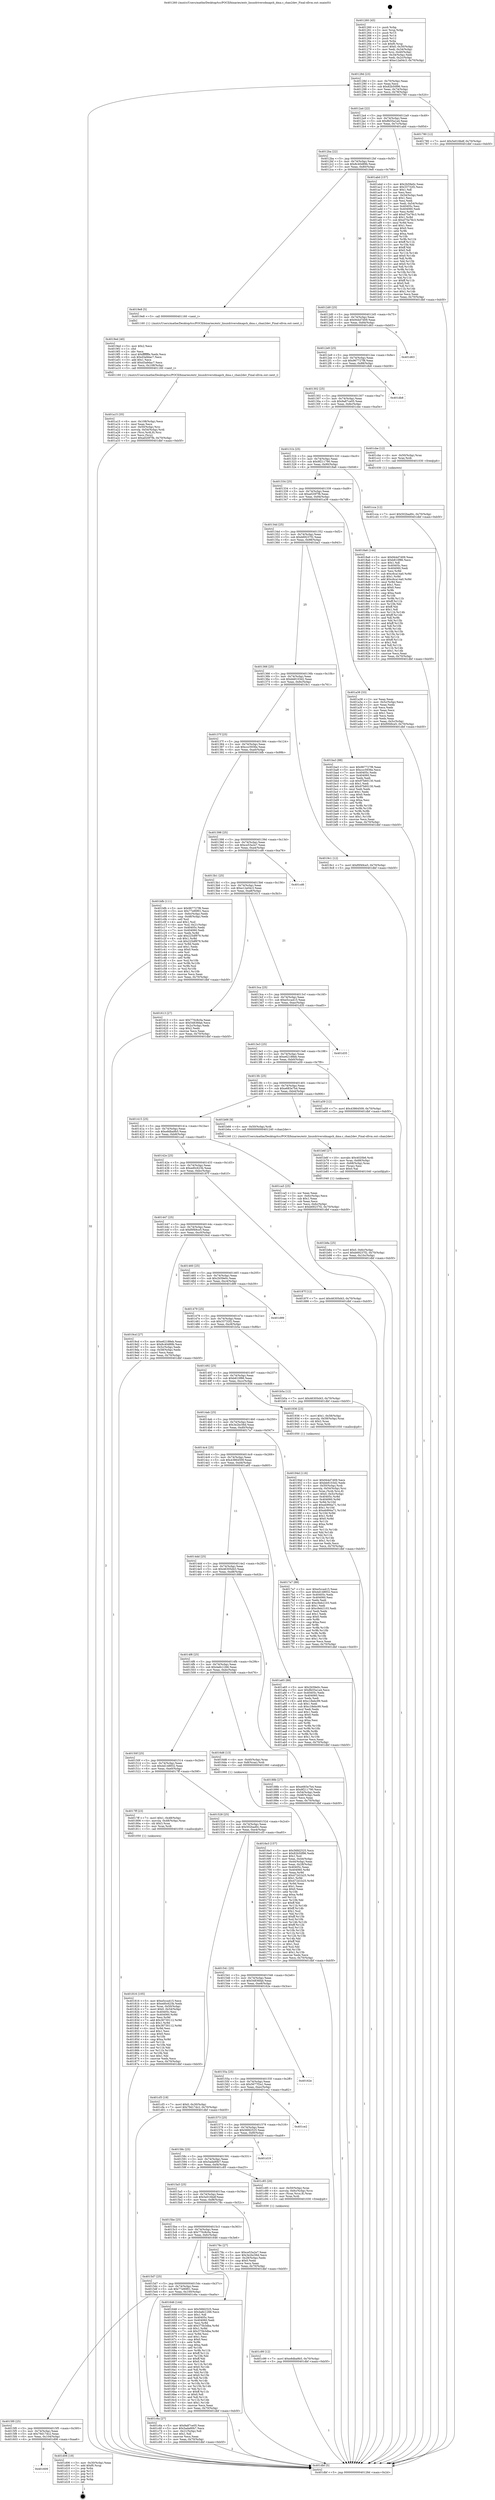 digraph "0x401260" {
  label = "0x401260 (/mnt/c/Users/mathe/Desktop/tcc/POCII/binaries/extr_linuxdriversdmapch_dma.c_chan2dev_Final-ollvm.out::main(0))"
  labelloc = "t"
  node[shape=record]

  Entry [label="",width=0.3,height=0.3,shape=circle,fillcolor=black,style=filled]
  "0x40128d" [label="{
     0x40128d [23]\l
     | [instrs]\l
     &nbsp;&nbsp;0x40128d \<+3\>: mov -0x70(%rbp),%eax\l
     &nbsp;&nbsp;0x401290 \<+2\>: mov %eax,%ecx\l
     &nbsp;&nbsp;0x401292 \<+6\>: sub $0x82b50f96,%ecx\l
     &nbsp;&nbsp;0x401298 \<+3\>: mov %eax,-0x74(%rbp)\l
     &nbsp;&nbsp;0x40129b \<+3\>: mov %ecx,-0x78(%rbp)\l
     &nbsp;&nbsp;0x40129e \<+6\>: je 0000000000401780 \<main+0x520\>\l
  }"]
  "0x401780" [label="{
     0x401780 [12]\l
     | [instrs]\l
     &nbsp;&nbsp;0x401780 \<+7\>: movl $0x5e016bdf,-0x70(%rbp)\l
     &nbsp;&nbsp;0x401787 \<+5\>: jmp 0000000000401dbf \<main+0xb5f\>\l
  }"]
  "0x4012a4" [label="{
     0x4012a4 [22]\l
     | [instrs]\l
     &nbsp;&nbsp;0x4012a4 \<+5\>: jmp 00000000004012a9 \<main+0x49\>\l
     &nbsp;&nbsp;0x4012a9 \<+3\>: mov -0x74(%rbp),%eax\l
     &nbsp;&nbsp;0x4012ac \<+5\>: sub $0x8b55a1a4,%eax\l
     &nbsp;&nbsp;0x4012b1 \<+3\>: mov %eax,-0x7c(%rbp)\l
     &nbsp;&nbsp;0x4012b4 \<+6\>: je 0000000000401abd \<main+0x85d\>\l
  }"]
  Exit [label="",width=0.3,height=0.3,shape=circle,fillcolor=black,style=filled,peripheries=2]
  "0x401abd" [label="{
     0x401abd [157]\l
     | [instrs]\l
     &nbsp;&nbsp;0x401abd \<+5\>: mov $0x2b59e0c,%eax\l
     &nbsp;&nbsp;0x401ac2 \<+5\>: mov $0x33732f2,%ecx\l
     &nbsp;&nbsp;0x401ac7 \<+2\>: mov $0x1,%dl\l
     &nbsp;&nbsp;0x401ac9 \<+2\>: xor %esi,%esi\l
     &nbsp;&nbsp;0x401acb \<+3\>: mov -0x54(%rbp),%edi\l
     &nbsp;&nbsp;0x401ace \<+3\>: sub $0x1,%esi\l
     &nbsp;&nbsp;0x401ad1 \<+2\>: sub %esi,%edi\l
     &nbsp;&nbsp;0x401ad3 \<+3\>: mov %edi,-0x54(%rbp)\l
     &nbsp;&nbsp;0x401ad6 \<+7\>: mov 0x40405c,%esi\l
     &nbsp;&nbsp;0x401add \<+7\>: mov 0x404060,%edi\l
     &nbsp;&nbsp;0x401ae4 \<+3\>: mov %esi,%r8d\l
     &nbsp;&nbsp;0x401ae7 \<+7\>: add $0xd75a78c3,%r8d\l
     &nbsp;&nbsp;0x401aee \<+4\>: sub $0x1,%r8d\l
     &nbsp;&nbsp;0x401af2 \<+7\>: sub $0xd75a78c3,%r8d\l
     &nbsp;&nbsp;0x401af9 \<+4\>: imul %r8d,%esi\l
     &nbsp;&nbsp;0x401afd \<+3\>: and $0x1,%esi\l
     &nbsp;&nbsp;0x401b00 \<+3\>: cmp $0x0,%esi\l
     &nbsp;&nbsp;0x401b03 \<+4\>: sete %r9b\l
     &nbsp;&nbsp;0x401b07 \<+3\>: cmp $0xa,%edi\l
     &nbsp;&nbsp;0x401b0a \<+4\>: setl %r10b\l
     &nbsp;&nbsp;0x401b0e \<+3\>: mov %r9b,%r11b\l
     &nbsp;&nbsp;0x401b11 \<+4\>: xor $0xff,%r11b\l
     &nbsp;&nbsp;0x401b15 \<+3\>: mov %r10b,%bl\l
     &nbsp;&nbsp;0x401b18 \<+3\>: xor $0xff,%bl\l
     &nbsp;&nbsp;0x401b1b \<+3\>: xor $0x0,%dl\l
     &nbsp;&nbsp;0x401b1e \<+3\>: mov %r11b,%r14b\l
     &nbsp;&nbsp;0x401b21 \<+4\>: and $0x0,%r14b\l
     &nbsp;&nbsp;0x401b25 \<+3\>: and %dl,%r9b\l
     &nbsp;&nbsp;0x401b28 \<+3\>: mov %bl,%r15b\l
     &nbsp;&nbsp;0x401b2b \<+4\>: and $0x0,%r15b\l
     &nbsp;&nbsp;0x401b2f \<+3\>: and %dl,%r10b\l
     &nbsp;&nbsp;0x401b32 \<+3\>: or %r9b,%r14b\l
     &nbsp;&nbsp;0x401b35 \<+3\>: or %r10b,%r15b\l
     &nbsp;&nbsp;0x401b38 \<+3\>: xor %r15b,%r14b\l
     &nbsp;&nbsp;0x401b3b \<+3\>: or %bl,%r11b\l
     &nbsp;&nbsp;0x401b3e \<+4\>: xor $0xff,%r11b\l
     &nbsp;&nbsp;0x401b42 \<+3\>: or $0x0,%dl\l
     &nbsp;&nbsp;0x401b45 \<+3\>: and %dl,%r11b\l
     &nbsp;&nbsp;0x401b48 \<+3\>: or %r11b,%r14b\l
     &nbsp;&nbsp;0x401b4b \<+4\>: test $0x1,%r14b\l
     &nbsp;&nbsp;0x401b4f \<+3\>: cmovne %ecx,%eax\l
     &nbsp;&nbsp;0x401b52 \<+3\>: mov %eax,-0x70(%rbp)\l
     &nbsp;&nbsp;0x401b55 \<+5\>: jmp 0000000000401dbf \<main+0xb5f\>\l
  }"]
  "0x4012ba" [label="{
     0x4012ba [22]\l
     | [instrs]\l
     &nbsp;&nbsp;0x4012ba \<+5\>: jmp 00000000004012bf \<main+0x5f\>\l
     &nbsp;&nbsp;0x4012bf \<+3\>: mov -0x74(%rbp),%eax\l
     &nbsp;&nbsp;0x4012c2 \<+5\>: sub $0x8c40d89b,%eax\l
     &nbsp;&nbsp;0x4012c7 \<+3\>: mov %eax,-0x80(%rbp)\l
     &nbsp;&nbsp;0x4012ca \<+6\>: je 00000000004019e8 \<main+0x788\>\l
  }"]
  "0x401609" [label="{
     0x401609\l
  }", style=dashed]
  "0x4019e8" [label="{
     0x4019e8 [5]\l
     | [instrs]\l
     &nbsp;&nbsp;0x4019e8 \<+5\>: call 0000000000401160 \<next_i\>\l
     | [calls]\l
     &nbsp;&nbsp;0x401160 \{1\} (/mnt/c/Users/mathe/Desktop/tcc/POCII/binaries/extr_linuxdriversdmapch_dma.c_chan2dev_Final-ollvm.out::next_i)\l
  }"]
  "0x4012d0" [label="{
     0x4012d0 [25]\l
     | [instrs]\l
     &nbsp;&nbsp;0x4012d0 \<+5\>: jmp 00000000004012d5 \<main+0x75\>\l
     &nbsp;&nbsp;0x4012d5 \<+3\>: mov -0x74(%rbp),%eax\l
     &nbsp;&nbsp;0x4012d8 \<+5\>: sub $0x944d7d09,%eax\l
     &nbsp;&nbsp;0x4012dd \<+6\>: mov %eax,-0x84(%rbp)\l
     &nbsp;&nbsp;0x4012e3 \<+6\>: je 0000000000401d63 \<main+0xb03\>\l
  }"]
  "0x401d06" [label="{
     0x401d06 [19]\l
     | [instrs]\l
     &nbsp;&nbsp;0x401d06 \<+3\>: mov -0x30(%rbp),%eax\l
     &nbsp;&nbsp;0x401d09 \<+7\>: add $0xf0,%rsp\l
     &nbsp;&nbsp;0x401d10 \<+1\>: pop %rbx\l
     &nbsp;&nbsp;0x401d11 \<+2\>: pop %r12\l
     &nbsp;&nbsp;0x401d13 \<+2\>: pop %r14\l
     &nbsp;&nbsp;0x401d15 \<+2\>: pop %r15\l
     &nbsp;&nbsp;0x401d17 \<+1\>: pop %rbp\l
     &nbsp;&nbsp;0x401d18 \<+1\>: ret\l
  }"]
  "0x401d63" [label="{
     0x401d63\l
  }", style=dashed]
  "0x4012e9" [label="{
     0x4012e9 [25]\l
     | [instrs]\l
     &nbsp;&nbsp;0x4012e9 \<+5\>: jmp 00000000004012ee \<main+0x8e\>\l
     &nbsp;&nbsp;0x4012ee \<+3\>: mov -0x74(%rbp),%eax\l
     &nbsp;&nbsp;0x4012f1 \<+5\>: sub $0x967727f8,%eax\l
     &nbsp;&nbsp;0x4012f6 \<+6\>: mov %eax,-0x88(%rbp)\l
     &nbsp;&nbsp;0x4012fc \<+6\>: je 0000000000401db8 \<main+0xb58\>\l
  }"]
  "0x401cca" [label="{
     0x401cca [12]\l
     | [instrs]\l
     &nbsp;&nbsp;0x401cca \<+7\>: movl $0x502bad0c,-0x70(%rbp)\l
     &nbsp;&nbsp;0x401cd1 \<+5\>: jmp 0000000000401dbf \<main+0xb5f\>\l
  }"]
  "0x401db8" [label="{
     0x401db8\l
  }", style=dashed]
  "0x401302" [label="{
     0x401302 [25]\l
     | [instrs]\l
     &nbsp;&nbsp;0x401302 \<+5\>: jmp 0000000000401307 \<main+0xa7\>\l
     &nbsp;&nbsp;0x401307 \<+3\>: mov -0x74(%rbp),%eax\l
     &nbsp;&nbsp;0x40130a \<+5\>: sub $0x9a87ce05,%eax\l
     &nbsp;&nbsp;0x40130f \<+6\>: mov %eax,-0x8c(%rbp)\l
     &nbsp;&nbsp;0x401315 \<+6\>: je 0000000000401cbe \<main+0xa5e\>\l
  }"]
  "0x401c99" [label="{
     0x401c99 [12]\l
     | [instrs]\l
     &nbsp;&nbsp;0x401c99 \<+7\>: movl $0xe8dba9b5,-0x70(%rbp)\l
     &nbsp;&nbsp;0x401ca0 \<+5\>: jmp 0000000000401dbf \<main+0xb5f\>\l
  }"]
  "0x401cbe" [label="{
     0x401cbe [12]\l
     | [instrs]\l
     &nbsp;&nbsp;0x401cbe \<+4\>: mov -0x50(%rbp),%rax\l
     &nbsp;&nbsp;0x401cc2 \<+3\>: mov %rax,%rdi\l
     &nbsp;&nbsp;0x401cc5 \<+5\>: call 0000000000401030 \<free@plt\>\l
     | [calls]\l
     &nbsp;&nbsp;0x401030 \{1\} (unknown)\l
  }"]
  "0x40131b" [label="{
     0x40131b [25]\l
     | [instrs]\l
     &nbsp;&nbsp;0x40131b \<+5\>: jmp 0000000000401320 \<main+0xc0\>\l
     &nbsp;&nbsp;0x401320 \<+3\>: mov -0x74(%rbp),%eax\l
     &nbsp;&nbsp;0x401323 \<+5\>: sub $0x9f211790,%eax\l
     &nbsp;&nbsp;0x401328 \<+6\>: mov %eax,-0x90(%rbp)\l
     &nbsp;&nbsp;0x40132e \<+6\>: je 00000000004018a6 \<main+0x646\>\l
  }"]
  "0x4015f0" [label="{
     0x4015f0 [25]\l
     | [instrs]\l
     &nbsp;&nbsp;0x4015f0 \<+5\>: jmp 00000000004015f5 \<main+0x395\>\l
     &nbsp;&nbsp;0x4015f5 \<+3\>: mov -0x74(%rbp),%eax\l
     &nbsp;&nbsp;0x4015f8 \<+5\>: sub $0x79d17dc2,%eax\l
     &nbsp;&nbsp;0x4015fd \<+6\>: mov %eax,-0x104(%rbp)\l
     &nbsp;&nbsp;0x401603 \<+6\>: je 0000000000401d06 \<main+0xaa6\>\l
  }"]
  "0x4018a6" [label="{
     0x4018a6 [144]\l
     | [instrs]\l
     &nbsp;&nbsp;0x4018a6 \<+5\>: mov $0x944d7d09,%eax\l
     &nbsp;&nbsp;0x4018ab \<+5\>: mov $0xb810f86,%ecx\l
     &nbsp;&nbsp;0x4018b0 \<+2\>: mov $0x1,%dl\l
     &nbsp;&nbsp;0x4018b2 \<+7\>: mov 0x40405c,%esi\l
     &nbsp;&nbsp;0x4018b9 \<+7\>: mov 0x404060,%edi\l
     &nbsp;&nbsp;0x4018c0 \<+3\>: mov %esi,%r8d\l
     &nbsp;&nbsp;0x4018c3 \<+7\>: sub $0xc6ca14a0,%r8d\l
     &nbsp;&nbsp;0x4018ca \<+4\>: sub $0x1,%r8d\l
     &nbsp;&nbsp;0x4018ce \<+7\>: add $0xc6ca14a0,%r8d\l
     &nbsp;&nbsp;0x4018d5 \<+4\>: imul %r8d,%esi\l
     &nbsp;&nbsp;0x4018d9 \<+3\>: and $0x1,%esi\l
     &nbsp;&nbsp;0x4018dc \<+3\>: cmp $0x0,%esi\l
     &nbsp;&nbsp;0x4018df \<+4\>: sete %r9b\l
     &nbsp;&nbsp;0x4018e3 \<+3\>: cmp $0xa,%edi\l
     &nbsp;&nbsp;0x4018e6 \<+4\>: setl %r10b\l
     &nbsp;&nbsp;0x4018ea \<+3\>: mov %r9b,%r11b\l
     &nbsp;&nbsp;0x4018ed \<+4\>: xor $0xff,%r11b\l
     &nbsp;&nbsp;0x4018f1 \<+3\>: mov %r10b,%bl\l
     &nbsp;&nbsp;0x4018f4 \<+3\>: xor $0xff,%bl\l
     &nbsp;&nbsp;0x4018f7 \<+3\>: xor $0x1,%dl\l
     &nbsp;&nbsp;0x4018fa \<+3\>: mov %r11b,%r14b\l
     &nbsp;&nbsp;0x4018fd \<+4\>: and $0xff,%r14b\l
     &nbsp;&nbsp;0x401901 \<+3\>: and %dl,%r9b\l
     &nbsp;&nbsp;0x401904 \<+3\>: mov %bl,%r15b\l
     &nbsp;&nbsp;0x401907 \<+4\>: and $0xff,%r15b\l
     &nbsp;&nbsp;0x40190b \<+3\>: and %dl,%r10b\l
     &nbsp;&nbsp;0x40190e \<+3\>: or %r9b,%r14b\l
     &nbsp;&nbsp;0x401911 \<+3\>: or %r10b,%r15b\l
     &nbsp;&nbsp;0x401914 \<+3\>: xor %r15b,%r14b\l
     &nbsp;&nbsp;0x401917 \<+3\>: or %bl,%r11b\l
     &nbsp;&nbsp;0x40191a \<+4\>: xor $0xff,%r11b\l
     &nbsp;&nbsp;0x40191e \<+3\>: or $0x1,%dl\l
     &nbsp;&nbsp;0x401921 \<+3\>: and %dl,%r11b\l
     &nbsp;&nbsp;0x401924 \<+3\>: or %r11b,%r14b\l
     &nbsp;&nbsp;0x401927 \<+4\>: test $0x1,%r14b\l
     &nbsp;&nbsp;0x40192b \<+3\>: cmovne %ecx,%eax\l
     &nbsp;&nbsp;0x40192e \<+3\>: mov %eax,-0x70(%rbp)\l
     &nbsp;&nbsp;0x401931 \<+5\>: jmp 0000000000401dbf \<main+0xb5f\>\l
  }"]
  "0x401334" [label="{
     0x401334 [25]\l
     | [instrs]\l
     &nbsp;&nbsp;0x401334 \<+5\>: jmp 0000000000401339 \<main+0xd9\>\l
     &nbsp;&nbsp;0x401339 \<+3\>: mov -0x74(%rbp),%eax\l
     &nbsp;&nbsp;0x40133c \<+5\>: sub $0xa020f7fb,%eax\l
     &nbsp;&nbsp;0x401341 \<+6\>: mov %eax,-0x94(%rbp)\l
     &nbsp;&nbsp;0x401347 \<+6\>: je 0000000000401a38 \<main+0x7d8\>\l
  }"]
  "0x401c6a" [label="{
     0x401c6a [27]\l
     | [instrs]\l
     &nbsp;&nbsp;0x401c6a \<+5\>: mov $0x9a87ce05,%eax\l
     &nbsp;&nbsp;0x401c6f \<+5\>: mov $0x5ada90b7,%ecx\l
     &nbsp;&nbsp;0x401c74 \<+3\>: mov -0x21(%rbp),%dl\l
     &nbsp;&nbsp;0x401c77 \<+3\>: test $0x1,%dl\l
     &nbsp;&nbsp;0x401c7a \<+3\>: cmovne %ecx,%eax\l
     &nbsp;&nbsp;0x401c7d \<+3\>: mov %eax,-0x70(%rbp)\l
     &nbsp;&nbsp;0x401c80 \<+5\>: jmp 0000000000401dbf \<main+0xb5f\>\l
  }"]
  "0x401a38" [label="{
     0x401a38 [33]\l
     | [instrs]\l
     &nbsp;&nbsp;0x401a38 \<+2\>: xor %eax,%eax\l
     &nbsp;&nbsp;0x401a3a \<+3\>: mov -0x5c(%rbp),%ecx\l
     &nbsp;&nbsp;0x401a3d \<+2\>: mov %eax,%edx\l
     &nbsp;&nbsp;0x401a3f \<+2\>: sub %ecx,%edx\l
     &nbsp;&nbsp;0x401a41 \<+2\>: mov %eax,%ecx\l
     &nbsp;&nbsp;0x401a43 \<+3\>: sub $0x1,%ecx\l
     &nbsp;&nbsp;0x401a46 \<+2\>: add %ecx,%edx\l
     &nbsp;&nbsp;0x401a48 \<+2\>: sub %edx,%eax\l
     &nbsp;&nbsp;0x401a4a \<+3\>: mov %eax,-0x5c(%rbp)\l
     &nbsp;&nbsp;0x401a4d \<+7\>: movl $0xf0f49ce5,-0x70(%rbp)\l
     &nbsp;&nbsp;0x401a54 \<+5\>: jmp 0000000000401dbf \<main+0xb5f\>\l
  }"]
  "0x40134d" [label="{
     0x40134d [25]\l
     | [instrs]\l
     &nbsp;&nbsp;0x40134d \<+5\>: jmp 0000000000401352 \<main+0xf2\>\l
     &nbsp;&nbsp;0x401352 \<+3\>: mov -0x74(%rbp),%eax\l
     &nbsp;&nbsp;0x401355 \<+5\>: sub $0xb69237f2,%eax\l
     &nbsp;&nbsp;0x40135a \<+6\>: mov %eax,-0x98(%rbp)\l
     &nbsp;&nbsp;0x401360 \<+6\>: je 0000000000401ba3 \<main+0x943\>\l
  }"]
  "0x401b8a" [label="{
     0x401b8a [25]\l
     | [instrs]\l
     &nbsp;&nbsp;0x401b8a \<+7\>: movl $0x0,-0x6c(%rbp)\l
     &nbsp;&nbsp;0x401b91 \<+7\>: movl $0xb69237f2,-0x70(%rbp)\l
     &nbsp;&nbsp;0x401b98 \<+6\>: mov %eax,-0x10c(%rbp)\l
     &nbsp;&nbsp;0x401b9e \<+5\>: jmp 0000000000401dbf \<main+0xb5f\>\l
  }"]
  "0x401ba3" [label="{
     0x401ba3 [88]\l
     | [instrs]\l
     &nbsp;&nbsp;0x401ba3 \<+5\>: mov $0x967727f8,%eax\l
     &nbsp;&nbsp;0x401ba8 \<+5\>: mov $0xccc5936e,%ecx\l
     &nbsp;&nbsp;0x401bad \<+7\>: mov 0x40405c,%edx\l
     &nbsp;&nbsp;0x401bb4 \<+7\>: mov 0x404060,%esi\l
     &nbsp;&nbsp;0x401bbb \<+2\>: mov %edx,%edi\l
     &nbsp;&nbsp;0x401bbd \<+6\>: sub $0x97b60130,%edi\l
     &nbsp;&nbsp;0x401bc3 \<+3\>: sub $0x1,%edi\l
     &nbsp;&nbsp;0x401bc6 \<+6\>: add $0x97b60130,%edi\l
     &nbsp;&nbsp;0x401bcc \<+3\>: imul %edi,%edx\l
     &nbsp;&nbsp;0x401bcf \<+3\>: and $0x1,%edx\l
     &nbsp;&nbsp;0x401bd2 \<+3\>: cmp $0x0,%edx\l
     &nbsp;&nbsp;0x401bd5 \<+4\>: sete %r8b\l
     &nbsp;&nbsp;0x401bd9 \<+3\>: cmp $0xa,%esi\l
     &nbsp;&nbsp;0x401bdc \<+4\>: setl %r9b\l
     &nbsp;&nbsp;0x401be0 \<+3\>: mov %r8b,%r10b\l
     &nbsp;&nbsp;0x401be3 \<+3\>: and %r9b,%r10b\l
     &nbsp;&nbsp;0x401be6 \<+3\>: xor %r9b,%r8b\l
     &nbsp;&nbsp;0x401be9 \<+3\>: or %r8b,%r10b\l
     &nbsp;&nbsp;0x401bec \<+4\>: test $0x1,%r10b\l
     &nbsp;&nbsp;0x401bf0 \<+3\>: cmovne %ecx,%eax\l
     &nbsp;&nbsp;0x401bf3 \<+3\>: mov %eax,-0x70(%rbp)\l
     &nbsp;&nbsp;0x401bf6 \<+5\>: jmp 0000000000401dbf \<main+0xb5f\>\l
  }"]
  "0x401366" [label="{
     0x401366 [25]\l
     | [instrs]\l
     &nbsp;&nbsp;0x401366 \<+5\>: jmp 000000000040136b \<main+0x10b\>\l
     &nbsp;&nbsp;0x40136b \<+3\>: mov -0x74(%rbp),%eax\l
     &nbsp;&nbsp;0x40136e \<+5\>: sub $0xbb8103d2,%eax\l
     &nbsp;&nbsp;0x401373 \<+6\>: mov %eax,-0x9c(%rbp)\l
     &nbsp;&nbsp;0x401379 \<+6\>: je 00000000004019c1 \<main+0x761\>\l
  }"]
  "0x401b6f" [label="{
     0x401b6f [27]\l
     | [instrs]\l
     &nbsp;&nbsp;0x401b6f \<+10\>: movabs $0x4020b6,%rdi\l
     &nbsp;&nbsp;0x401b79 \<+4\>: mov %rax,-0x68(%rbp)\l
     &nbsp;&nbsp;0x401b7d \<+4\>: mov -0x68(%rbp),%rax\l
     &nbsp;&nbsp;0x401b81 \<+2\>: mov (%rax),%esi\l
     &nbsp;&nbsp;0x401b83 \<+2\>: mov $0x0,%al\l
     &nbsp;&nbsp;0x401b85 \<+5\>: call 0000000000401040 \<printf@plt\>\l
     | [calls]\l
     &nbsp;&nbsp;0x401040 \{1\} (unknown)\l
  }"]
  "0x4019c1" [label="{
     0x4019c1 [12]\l
     | [instrs]\l
     &nbsp;&nbsp;0x4019c1 \<+7\>: movl $0xf0f49ce5,-0x70(%rbp)\l
     &nbsp;&nbsp;0x4019c8 \<+5\>: jmp 0000000000401dbf \<main+0xb5f\>\l
  }"]
  "0x40137f" [label="{
     0x40137f [25]\l
     | [instrs]\l
     &nbsp;&nbsp;0x40137f \<+5\>: jmp 0000000000401384 \<main+0x124\>\l
     &nbsp;&nbsp;0x401384 \<+3\>: mov -0x74(%rbp),%eax\l
     &nbsp;&nbsp;0x401387 \<+5\>: sub $0xccc5936e,%eax\l
     &nbsp;&nbsp;0x40138c \<+6\>: mov %eax,-0xa0(%rbp)\l
     &nbsp;&nbsp;0x401392 \<+6\>: je 0000000000401bfb \<main+0x99b\>\l
  }"]
  "0x401a15" [label="{
     0x401a15 [35]\l
     | [instrs]\l
     &nbsp;&nbsp;0x401a15 \<+6\>: mov -0x108(%rbp),%ecx\l
     &nbsp;&nbsp;0x401a1b \<+3\>: imul %eax,%ecx\l
     &nbsp;&nbsp;0x401a1e \<+4\>: mov -0x50(%rbp),%rsi\l
     &nbsp;&nbsp;0x401a22 \<+4\>: movslq -0x54(%rbp),%rdi\l
     &nbsp;&nbsp;0x401a26 \<+4\>: mov (%rsi,%rdi,8),%rsi\l
     &nbsp;&nbsp;0x401a2a \<+2\>: mov %ecx,(%rsi)\l
     &nbsp;&nbsp;0x401a2c \<+7\>: movl $0xa020f7fb,-0x70(%rbp)\l
     &nbsp;&nbsp;0x401a33 \<+5\>: jmp 0000000000401dbf \<main+0xb5f\>\l
  }"]
  "0x401bfb" [label="{
     0x401bfb [111]\l
     | [instrs]\l
     &nbsp;&nbsp;0x401bfb \<+5\>: mov $0x967727f8,%eax\l
     &nbsp;&nbsp;0x401c00 \<+5\>: mov $0x77e90f01,%ecx\l
     &nbsp;&nbsp;0x401c05 \<+3\>: mov -0x6c(%rbp),%edx\l
     &nbsp;&nbsp;0x401c08 \<+3\>: cmp -0x48(%rbp),%edx\l
     &nbsp;&nbsp;0x401c0b \<+4\>: setl %sil\l
     &nbsp;&nbsp;0x401c0f \<+4\>: and $0x1,%sil\l
     &nbsp;&nbsp;0x401c13 \<+4\>: mov %sil,-0x21(%rbp)\l
     &nbsp;&nbsp;0x401c17 \<+7\>: mov 0x40405c,%edx\l
     &nbsp;&nbsp;0x401c1e \<+7\>: mov 0x404060,%edi\l
     &nbsp;&nbsp;0x401c25 \<+3\>: mov %edx,%r8d\l
     &nbsp;&nbsp;0x401c28 \<+7\>: add $0x225df979,%r8d\l
     &nbsp;&nbsp;0x401c2f \<+4\>: sub $0x1,%r8d\l
     &nbsp;&nbsp;0x401c33 \<+7\>: sub $0x225df979,%r8d\l
     &nbsp;&nbsp;0x401c3a \<+4\>: imul %r8d,%edx\l
     &nbsp;&nbsp;0x401c3e \<+3\>: and $0x1,%edx\l
     &nbsp;&nbsp;0x401c41 \<+3\>: cmp $0x0,%edx\l
     &nbsp;&nbsp;0x401c44 \<+4\>: sete %sil\l
     &nbsp;&nbsp;0x401c48 \<+3\>: cmp $0xa,%edi\l
     &nbsp;&nbsp;0x401c4b \<+4\>: setl %r9b\l
     &nbsp;&nbsp;0x401c4f \<+3\>: mov %sil,%r10b\l
     &nbsp;&nbsp;0x401c52 \<+3\>: and %r9b,%r10b\l
     &nbsp;&nbsp;0x401c55 \<+3\>: xor %r9b,%sil\l
     &nbsp;&nbsp;0x401c58 \<+3\>: or %sil,%r10b\l
     &nbsp;&nbsp;0x401c5b \<+4\>: test $0x1,%r10b\l
     &nbsp;&nbsp;0x401c5f \<+3\>: cmovne %ecx,%eax\l
     &nbsp;&nbsp;0x401c62 \<+3\>: mov %eax,-0x70(%rbp)\l
     &nbsp;&nbsp;0x401c65 \<+5\>: jmp 0000000000401dbf \<main+0xb5f\>\l
  }"]
  "0x401398" [label="{
     0x401398 [25]\l
     | [instrs]\l
     &nbsp;&nbsp;0x401398 \<+5\>: jmp 000000000040139d \<main+0x13d\>\l
     &nbsp;&nbsp;0x40139d \<+3\>: mov -0x74(%rbp),%eax\l
     &nbsp;&nbsp;0x4013a0 \<+5\>: sub $0xce53a2e7,%eax\l
     &nbsp;&nbsp;0x4013a5 \<+6\>: mov %eax,-0xa4(%rbp)\l
     &nbsp;&nbsp;0x4013ab \<+6\>: je 0000000000401cd6 \<main+0xa76\>\l
  }"]
  "0x4019ed" [label="{
     0x4019ed [40]\l
     | [instrs]\l
     &nbsp;&nbsp;0x4019ed \<+5\>: mov $0x2,%ecx\l
     &nbsp;&nbsp;0x4019f2 \<+1\>: cltd\l
     &nbsp;&nbsp;0x4019f3 \<+2\>: idiv %ecx\l
     &nbsp;&nbsp;0x4019f5 \<+6\>: imul $0xfffffffe,%edx,%ecx\l
     &nbsp;&nbsp;0x4019fb \<+6\>: sub $0xd3a9dac7,%ecx\l
     &nbsp;&nbsp;0x401a01 \<+3\>: add $0x1,%ecx\l
     &nbsp;&nbsp;0x401a04 \<+6\>: add $0xd3a9dac7,%ecx\l
     &nbsp;&nbsp;0x401a0a \<+6\>: mov %ecx,-0x108(%rbp)\l
     &nbsp;&nbsp;0x401a10 \<+5\>: call 0000000000401160 \<next_i\>\l
     | [calls]\l
     &nbsp;&nbsp;0x401160 \{1\} (/mnt/c/Users/mathe/Desktop/tcc/POCII/binaries/extr_linuxdriversdmapch_dma.c_chan2dev_Final-ollvm.out::next_i)\l
  }"]
  "0x401cd6" [label="{
     0x401cd6\l
  }", style=dashed]
  "0x4013b1" [label="{
     0x4013b1 [25]\l
     | [instrs]\l
     &nbsp;&nbsp;0x4013b1 \<+5\>: jmp 00000000004013b6 \<main+0x156\>\l
     &nbsp;&nbsp;0x4013b6 \<+3\>: mov -0x74(%rbp),%eax\l
     &nbsp;&nbsp;0x4013b9 \<+5\>: sub $0xe12a04c3,%eax\l
     &nbsp;&nbsp;0x4013be \<+6\>: mov %eax,-0xa8(%rbp)\l
     &nbsp;&nbsp;0x4013c4 \<+6\>: je 0000000000401613 \<main+0x3b3\>\l
  }"]
  "0x40194d" [label="{
     0x40194d [116]\l
     | [instrs]\l
     &nbsp;&nbsp;0x40194d \<+5\>: mov $0x944d7d09,%ecx\l
     &nbsp;&nbsp;0x401952 \<+5\>: mov $0xbb8103d2,%edx\l
     &nbsp;&nbsp;0x401957 \<+4\>: mov -0x50(%rbp),%rdi\l
     &nbsp;&nbsp;0x40195b \<+4\>: movslq -0x54(%rbp),%rsi\l
     &nbsp;&nbsp;0x40195f \<+4\>: mov %rax,(%rdi,%rsi,8)\l
     &nbsp;&nbsp;0x401963 \<+7\>: movl $0x0,-0x5c(%rbp)\l
     &nbsp;&nbsp;0x40196a \<+8\>: mov 0x40405c,%r8d\l
     &nbsp;&nbsp;0x401972 \<+8\>: mov 0x404060,%r9d\l
     &nbsp;&nbsp;0x40197a \<+3\>: mov %r8d,%r10d\l
     &nbsp;&nbsp;0x40197d \<+7\>: add $0xeb994a71,%r10d\l
     &nbsp;&nbsp;0x401984 \<+4\>: sub $0x1,%r10d\l
     &nbsp;&nbsp;0x401988 \<+7\>: sub $0xeb994a71,%r10d\l
     &nbsp;&nbsp;0x40198f \<+4\>: imul %r10d,%r8d\l
     &nbsp;&nbsp;0x401993 \<+4\>: and $0x1,%r8d\l
     &nbsp;&nbsp;0x401997 \<+4\>: cmp $0x0,%r8d\l
     &nbsp;&nbsp;0x40199b \<+4\>: sete %r11b\l
     &nbsp;&nbsp;0x40199f \<+4\>: cmp $0xa,%r9d\l
     &nbsp;&nbsp;0x4019a3 \<+3\>: setl %bl\l
     &nbsp;&nbsp;0x4019a6 \<+3\>: mov %r11b,%r14b\l
     &nbsp;&nbsp;0x4019a9 \<+3\>: and %bl,%r14b\l
     &nbsp;&nbsp;0x4019ac \<+3\>: xor %bl,%r11b\l
     &nbsp;&nbsp;0x4019af \<+3\>: or %r11b,%r14b\l
     &nbsp;&nbsp;0x4019b2 \<+4\>: test $0x1,%r14b\l
     &nbsp;&nbsp;0x4019b6 \<+3\>: cmovne %edx,%ecx\l
     &nbsp;&nbsp;0x4019b9 \<+3\>: mov %ecx,-0x70(%rbp)\l
     &nbsp;&nbsp;0x4019bc \<+5\>: jmp 0000000000401dbf \<main+0xb5f\>\l
  }"]
  "0x401613" [label="{
     0x401613 [27]\l
     | [instrs]\l
     &nbsp;&nbsp;0x401613 \<+5\>: mov $0x770c8c0a,%eax\l
     &nbsp;&nbsp;0x401618 \<+5\>: mov $0x54836fab,%ecx\l
     &nbsp;&nbsp;0x40161d \<+3\>: mov -0x2c(%rbp),%edx\l
     &nbsp;&nbsp;0x401620 \<+3\>: cmp $0x2,%edx\l
     &nbsp;&nbsp;0x401623 \<+3\>: cmovne %ecx,%eax\l
     &nbsp;&nbsp;0x401626 \<+3\>: mov %eax,-0x70(%rbp)\l
     &nbsp;&nbsp;0x401629 \<+5\>: jmp 0000000000401dbf \<main+0xb5f\>\l
  }"]
  "0x4013ca" [label="{
     0x4013ca [25]\l
     | [instrs]\l
     &nbsp;&nbsp;0x4013ca \<+5\>: jmp 00000000004013cf \<main+0x16f\>\l
     &nbsp;&nbsp;0x4013cf \<+3\>: mov -0x74(%rbp),%eax\l
     &nbsp;&nbsp;0x4013d2 \<+5\>: sub $0xe5cca415,%eax\l
     &nbsp;&nbsp;0x4013d7 \<+6\>: mov %eax,-0xac(%rbp)\l
     &nbsp;&nbsp;0x4013dd \<+6\>: je 0000000000401d35 \<main+0xad5\>\l
  }"]
  "0x401dbf" [label="{
     0x401dbf [5]\l
     | [instrs]\l
     &nbsp;&nbsp;0x401dbf \<+5\>: jmp 000000000040128d \<main+0x2d\>\l
  }"]
  "0x401260" [label="{
     0x401260 [45]\l
     | [instrs]\l
     &nbsp;&nbsp;0x401260 \<+1\>: push %rbp\l
     &nbsp;&nbsp;0x401261 \<+3\>: mov %rsp,%rbp\l
     &nbsp;&nbsp;0x401264 \<+2\>: push %r15\l
     &nbsp;&nbsp;0x401266 \<+2\>: push %r14\l
     &nbsp;&nbsp;0x401268 \<+2\>: push %r12\l
     &nbsp;&nbsp;0x40126a \<+1\>: push %rbx\l
     &nbsp;&nbsp;0x40126b \<+7\>: sub $0xf0,%rsp\l
     &nbsp;&nbsp;0x401272 \<+7\>: movl $0x0,-0x30(%rbp)\l
     &nbsp;&nbsp;0x401279 \<+3\>: mov %edi,-0x34(%rbp)\l
     &nbsp;&nbsp;0x40127c \<+4\>: mov %rsi,-0x40(%rbp)\l
     &nbsp;&nbsp;0x401280 \<+3\>: mov -0x34(%rbp),%edi\l
     &nbsp;&nbsp;0x401283 \<+3\>: mov %edi,-0x2c(%rbp)\l
     &nbsp;&nbsp;0x401286 \<+7\>: movl $0xe12a04c3,-0x70(%rbp)\l
  }"]
  "0x401816" [label="{
     0x401816 [105]\l
     | [instrs]\l
     &nbsp;&nbsp;0x401816 \<+5\>: mov $0xe5cca415,%ecx\l
     &nbsp;&nbsp;0x40181b \<+5\>: mov $0xed0c623b,%edx\l
     &nbsp;&nbsp;0x401820 \<+4\>: mov %rax,-0x50(%rbp)\l
     &nbsp;&nbsp;0x401824 \<+7\>: movl $0x0,-0x54(%rbp)\l
     &nbsp;&nbsp;0x40182b \<+7\>: mov 0x40405c,%esi\l
     &nbsp;&nbsp;0x401832 \<+8\>: mov 0x404060,%r8d\l
     &nbsp;&nbsp;0x40183a \<+3\>: mov %esi,%r9d\l
     &nbsp;&nbsp;0x40183d \<+7\>: add $0x36730112,%r9d\l
     &nbsp;&nbsp;0x401844 \<+4\>: sub $0x1,%r9d\l
     &nbsp;&nbsp;0x401848 \<+7\>: sub $0x36730112,%r9d\l
     &nbsp;&nbsp;0x40184f \<+4\>: imul %r9d,%esi\l
     &nbsp;&nbsp;0x401853 \<+3\>: and $0x1,%esi\l
     &nbsp;&nbsp;0x401856 \<+3\>: cmp $0x0,%esi\l
     &nbsp;&nbsp;0x401859 \<+4\>: sete %r10b\l
     &nbsp;&nbsp;0x40185d \<+4\>: cmp $0xa,%r8d\l
     &nbsp;&nbsp;0x401861 \<+4\>: setl %r11b\l
     &nbsp;&nbsp;0x401865 \<+3\>: mov %r10b,%bl\l
     &nbsp;&nbsp;0x401868 \<+3\>: and %r11b,%bl\l
     &nbsp;&nbsp;0x40186b \<+3\>: xor %r11b,%r10b\l
     &nbsp;&nbsp;0x40186e \<+3\>: or %r10b,%bl\l
     &nbsp;&nbsp;0x401871 \<+3\>: test $0x1,%bl\l
     &nbsp;&nbsp;0x401874 \<+3\>: cmovne %edx,%ecx\l
     &nbsp;&nbsp;0x401877 \<+3\>: mov %ecx,-0x70(%rbp)\l
     &nbsp;&nbsp;0x40187a \<+5\>: jmp 0000000000401dbf \<main+0xb5f\>\l
  }"]
  "0x401d35" [label="{
     0x401d35\l
  }", style=dashed]
  "0x4013e3" [label="{
     0x4013e3 [25]\l
     | [instrs]\l
     &nbsp;&nbsp;0x4013e3 \<+5\>: jmp 00000000004013e8 \<main+0x188\>\l
     &nbsp;&nbsp;0x4013e8 \<+3\>: mov -0x74(%rbp),%eax\l
     &nbsp;&nbsp;0x4013eb \<+5\>: sub $0xe62188eb,%eax\l
     &nbsp;&nbsp;0x4013f0 \<+6\>: mov %eax,-0xb0(%rbp)\l
     &nbsp;&nbsp;0x4013f6 \<+6\>: je 0000000000401a59 \<main+0x7f9\>\l
  }"]
  "0x4016e3" [label="{
     0x4016e3 [157]\l
     | [instrs]\l
     &nbsp;&nbsp;0x4016e3 \<+5\>: mov $0x56fd2525,%ecx\l
     &nbsp;&nbsp;0x4016e8 \<+5\>: mov $0x82b50f96,%edx\l
     &nbsp;&nbsp;0x4016ed \<+3\>: mov $0x1,%sil\l
     &nbsp;&nbsp;0x4016f0 \<+3\>: mov %eax,-0x44(%rbp)\l
     &nbsp;&nbsp;0x4016f3 \<+3\>: mov -0x44(%rbp),%eax\l
     &nbsp;&nbsp;0x4016f6 \<+3\>: mov %eax,-0x28(%rbp)\l
     &nbsp;&nbsp;0x4016f9 \<+7\>: mov 0x40405c,%eax\l
     &nbsp;&nbsp;0x401700 \<+8\>: mov 0x404060,%r8d\l
     &nbsp;&nbsp;0x401708 \<+3\>: mov %eax,%r9d\l
     &nbsp;&nbsp;0x40170b \<+7\>: add $0x472d1b25,%r9d\l
     &nbsp;&nbsp;0x401712 \<+4\>: sub $0x1,%r9d\l
     &nbsp;&nbsp;0x401716 \<+7\>: sub $0x472d1b25,%r9d\l
     &nbsp;&nbsp;0x40171d \<+4\>: imul %r9d,%eax\l
     &nbsp;&nbsp;0x401721 \<+3\>: and $0x1,%eax\l
     &nbsp;&nbsp;0x401724 \<+3\>: cmp $0x0,%eax\l
     &nbsp;&nbsp;0x401727 \<+4\>: sete %r10b\l
     &nbsp;&nbsp;0x40172b \<+4\>: cmp $0xa,%r8d\l
     &nbsp;&nbsp;0x40172f \<+4\>: setl %r11b\l
     &nbsp;&nbsp;0x401733 \<+3\>: mov %r10b,%bl\l
     &nbsp;&nbsp;0x401736 \<+3\>: xor $0xff,%bl\l
     &nbsp;&nbsp;0x401739 \<+3\>: mov %r11b,%r14b\l
     &nbsp;&nbsp;0x40173c \<+4\>: xor $0xff,%r14b\l
     &nbsp;&nbsp;0x401740 \<+4\>: xor $0x1,%sil\l
     &nbsp;&nbsp;0x401744 \<+3\>: mov %bl,%r15b\l
     &nbsp;&nbsp;0x401747 \<+4\>: and $0xff,%r15b\l
     &nbsp;&nbsp;0x40174b \<+3\>: and %sil,%r10b\l
     &nbsp;&nbsp;0x40174e \<+3\>: mov %r14b,%r12b\l
     &nbsp;&nbsp;0x401751 \<+4\>: and $0xff,%r12b\l
     &nbsp;&nbsp;0x401755 \<+3\>: and %sil,%r11b\l
     &nbsp;&nbsp;0x401758 \<+3\>: or %r10b,%r15b\l
     &nbsp;&nbsp;0x40175b \<+3\>: or %r11b,%r12b\l
     &nbsp;&nbsp;0x40175e \<+3\>: xor %r12b,%r15b\l
     &nbsp;&nbsp;0x401761 \<+3\>: or %r14b,%bl\l
     &nbsp;&nbsp;0x401764 \<+3\>: xor $0xff,%bl\l
     &nbsp;&nbsp;0x401767 \<+4\>: or $0x1,%sil\l
     &nbsp;&nbsp;0x40176b \<+3\>: and %sil,%bl\l
     &nbsp;&nbsp;0x40176e \<+3\>: or %bl,%r15b\l
     &nbsp;&nbsp;0x401771 \<+4\>: test $0x1,%r15b\l
     &nbsp;&nbsp;0x401775 \<+3\>: cmovne %edx,%ecx\l
     &nbsp;&nbsp;0x401778 \<+3\>: mov %ecx,-0x70(%rbp)\l
     &nbsp;&nbsp;0x40177b \<+5\>: jmp 0000000000401dbf \<main+0xb5f\>\l
  }"]
  "0x401a59" [label="{
     0x401a59 [12]\l
     | [instrs]\l
     &nbsp;&nbsp;0x401a59 \<+7\>: movl $0x43864509,-0x70(%rbp)\l
     &nbsp;&nbsp;0x401a60 \<+5\>: jmp 0000000000401dbf \<main+0xb5f\>\l
  }"]
  "0x4013fc" [label="{
     0x4013fc [25]\l
     | [instrs]\l
     &nbsp;&nbsp;0x4013fc \<+5\>: jmp 0000000000401401 \<main+0x1a1\>\l
     &nbsp;&nbsp;0x401401 \<+3\>: mov -0x74(%rbp),%eax\l
     &nbsp;&nbsp;0x401404 \<+5\>: sub $0xe683e7b4,%eax\l
     &nbsp;&nbsp;0x401409 \<+6\>: mov %eax,-0xb4(%rbp)\l
     &nbsp;&nbsp;0x40140f \<+6\>: je 0000000000401b66 \<main+0x906\>\l
  }"]
  "0x4015d7" [label="{
     0x4015d7 [25]\l
     | [instrs]\l
     &nbsp;&nbsp;0x4015d7 \<+5\>: jmp 00000000004015dc \<main+0x37c\>\l
     &nbsp;&nbsp;0x4015dc \<+3\>: mov -0x74(%rbp),%eax\l
     &nbsp;&nbsp;0x4015df \<+5\>: sub $0x77e90f01,%eax\l
     &nbsp;&nbsp;0x4015e4 \<+6\>: mov %eax,-0x100(%rbp)\l
     &nbsp;&nbsp;0x4015ea \<+6\>: je 0000000000401c6a \<main+0xa0a\>\l
  }"]
  "0x401b66" [label="{
     0x401b66 [9]\l
     | [instrs]\l
     &nbsp;&nbsp;0x401b66 \<+4\>: mov -0x50(%rbp),%rdi\l
     &nbsp;&nbsp;0x401b6a \<+5\>: call 0000000000401240 \<chan2dev\>\l
     | [calls]\l
     &nbsp;&nbsp;0x401240 \{1\} (/mnt/c/Users/mathe/Desktop/tcc/POCII/binaries/extr_linuxdriversdmapch_dma.c_chan2dev_Final-ollvm.out::chan2dev)\l
  }"]
  "0x401415" [label="{
     0x401415 [25]\l
     | [instrs]\l
     &nbsp;&nbsp;0x401415 \<+5\>: jmp 000000000040141a \<main+0x1ba\>\l
     &nbsp;&nbsp;0x40141a \<+3\>: mov -0x74(%rbp),%eax\l
     &nbsp;&nbsp;0x40141d \<+5\>: sub $0xe8dba9b5,%eax\l
     &nbsp;&nbsp;0x401422 \<+6\>: mov %eax,-0xb8(%rbp)\l
     &nbsp;&nbsp;0x401428 \<+6\>: je 0000000000401ca5 \<main+0xa45\>\l
  }"]
  "0x401646" [label="{
     0x401646 [144]\l
     | [instrs]\l
     &nbsp;&nbsp;0x401646 \<+5\>: mov $0x56fd2525,%eax\l
     &nbsp;&nbsp;0x40164b \<+5\>: mov $0x4a6c1266,%ecx\l
     &nbsp;&nbsp;0x401650 \<+2\>: mov $0x1,%dl\l
     &nbsp;&nbsp;0x401652 \<+7\>: mov 0x40405c,%esi\l
     &nbsp;&nbsp;0x401659 \<+7\>: mov 0x404060,%edi\l
     &nbsp;&nbsp;0x401660 \<+3\>: mov %esi,%r8d\l
     &nbsp;&nbsp;0x401663 \<+7\>: add $0x375b3dba,%r8d\l
     &nbsp;&nbsp;0x40166a \<+4\>: sub $0x1,%r8d\l
     &nbsp;&nbsp;0x40166e \<+7\>: sub $0x375b3dba,%r8d\l
     &nbsp;&nbsp;0x401675 \<+4\>: imul %r8d,%esi\l
     &nbsp;&nbsp;0x401679 \<+3\>: and $0x1,%esi\l
     &nbsp;&nbsp;0x40167c \<+3\>: cmp $0x0,%esi\l
     &nbsp;&nbsp;0x40167f \<+4\>: sete %r9b\l
     &nbsp;&nbsp;0x401683 \<+3\>: cmp $0xa,%edi\l
     &nbsp;&nbsp;0x401686 \<+4\>: setl %r10b\l
     &nbsp;&nbsp;0x40168a \<+3\>: mov %r9b,%r11b\l
     &nbsp;&nbsp;0x40168d \<+4\>: xor $0xff,%r11b\l
     &nbsp;&nbsp;0x401691 \<+3\>: mov %r10b,%bl\l
     &nbsp;&nbsp;0x401694 \<+3\>: xor $0xff,%bl\l
     &nbsp;&nbsp;0x401697 \<+3\>: xor $0x0,%dl\l
     &nbsp;&nbsp;0x40169a \<+3\>: mov %r11b,%r14b\l
     &nbsp;&nbsp;0x40169d \<+4\>: and $0x0,%r14b\l
     &nbsp;&nbsp;0x4016a1 \<+3\>: and %dl,%r9b\l
     &nbsp;&nbsp;0x4016a4 \<+3\>: mov %bl,%r15b\l
     &nbsp;&nbsp;0x4016a7 \<+4\>: and $0x0,%r15b\l
     &nbsp;&nbsp;0x4016ab \<+3\>: and %dl,%r10b\l
     &nbsp;&nbsp;0x4016ae \<+3\>: or %r9b,%r14b\l
     &nbsp;&nbsp;0x4016b1 \<+3\>: or %r10b,%r15b\l
     &nbsp;&nbsp;0x4016b4 \<+3\>: xor %r15b,%r14b\l
     &nbsp;&nbsp;0x4016b7 \<+3\>: or %bl,%r11b\l
     &nbsp;&nbsp;0x4016ba \<+4\>: xor $0xff,%r11b\l
     &nbsp;&nbsp;0x4016be \<+3\>: or $0x0,%dl\l
     &nbsp;&nbsp;0x4016c1 \<+3\>: and %dl,%r11b\l
     &nbsp;&nbsp;0x4016c4 \<+3\>: or %r11b,%r14b\l
     &nbsp;&nbsp;0x4016c7 \<+4\>: test $0x1,%r14b\l
     &nbsp;&nbsp;0x4016cb \<+3\>: cmovne %ecx,%eax\l
     &nbsp;&nbsp;0x4016ce \<+3\>: mov %eax,-0x70(%rbp)\l
     &nbsp;&nbsp;0x4016d1 \<+5\>: jmp 0000000000401dbf \<main+0xb5f\>\l
  }"]
  "0x401ca5" [label="{
     0x401ca5 [25]\l
     | [instrs]\l
     &nbsp;&nbsp;0x401ca5 \<+2\>: xor %eax,%eax\l
     &nbsp;&nbsp;0x401ca7 \<+3\>: mov -0x6c(%rbp),%ecx\l
     &nbsp;&nbsp;0x401caa \<+3\>: sub $0x1,%eax\l
     &nbsp;&nbsp;0x401cad \<+2\>: sub %eax,%ecx\l
     &nbsp;&nbsp;0x401caf \<+3\>: mov %ecx,-0x6c(%rbp)\l
     &nbsp;&nbsp;0x401cb2 \<+7\>: movl $0xb69237f2,-0x70(%rbp)\l
     &nbsp;&nbsp;0x401cb9 \<+5\>: jmp 0000000000401dbf \<main+0xb5f\>\l
  }"]
  "0x40142e" [label="{
     0x40142e [25]\l
     | [instrs]\l
     &nbsp;&nbsp;0x40142e \<+5\>: jmp 0000000000401433 \<main+0x1d3\>\l
     &nbsp;&nbsp;0x401433 \<+3\>: mov -0x74(%rbp),%eax\l
     &nbsp;&nbsp;0x401436 \<+5\>: sub $0xed0c623b,%eax\l
     &nbsp;&nbsp;0x40143b \<+6\>: mov %eax,-0xbc(%rbp)\l
     &nbsp;&nbsp;0x401441 \<+6\>: je 000000000040187f \<main+0x61f\>\l
  }"]
  "0x4015be" [label="{
     0x4015be [25]\l
     | [instrs]\l
     &nbsp;&nbsp;0x4015be \<+5\>: jmp 00000000004015c3 \<main+0x363\>\l
     &nbsp;&nbsp;0x4015c3 \<+3\>: mov -0x74(%rbp),%eax\l
     &nbsp;&nbsp;0x4015c6 \<+5\>: sub $0x770c8c0a,%eax\l
     &nbsp;&nbsp;0x4015cb \<+6\>: mov %eax,-0xfc(%rbp)\l
     &nbsp;&nbsp;0x4015d1 \<+6\>: je 0000000000401646 \<main+0x3e6\>\l
  }"]
  "0x40187f" [label="{
     0x40187f [12]\l
     | [instrs]\l
     &nbsp;&nbsp;0x40187f \<+7\>: movl $0x46305d43,-0x70(%rbp)\l
     &nbsp;&nbsp;0x401886 \<+5\>: jmp 0000000000401dbf \<main+0xb5f\>\l
  }"]
  "0x401447" [label="{
     0x401447 [25]\l
     | [instrs]\l
     &nbsp;&nbsp;0x401447 \<+5\>: jmp 000000000040144c \<main+0x1ec\>\l
     &nbsp;&nbsp;0x40144c \<+3\>: mov -0x74(%rbp),%eax\l
     &nbsp;&nbsp;0x40144f \<+5\>: sub $0xf0f49ce5,%eax\l
     &nbsp;&nbsp;0x401454 \<+6\>: mov %eax,-0xc0(%rbp)\l
     &nbsp;&nbsp;0x40145a \<+6\>: je 00000000004019cd \<main+0x76d\>\l
  }"]
  "0x40178c" [label="{
     0x40178c [27]\l
     | [instrs]\l
     &nbsp;&nbsp;0x40178c \<+5\>: mov $0xce53a2e7,%eax\l
     &nbsp;&nbsp;0x401791 \<+5\>: mov $0x3e2bc56d,%ecx\l
     &nbsp;&nbsp;0x401796 \<+3\>: mov -0x28(%rbp),%edx\l
     &nbsp;&nbsp;0x401799 \<+3\>: cmp $0x0,%edx\l
     &nbsp;&nbsp;0x40179c \<+3\>: cmove %ecx,%eax\l
     &nbsp;&nbsp;0x40179f \<+3\>: mov %eax,-0x70(%rbp)\l
     &nbsp;&nbsp;0x4017a2 \<+5\>: jmp 0000000000401dbf \<main+0xb5f\>\l
  }"]
  "0x4019cd" [label="{
     0x4019cd [27]\l
     | [instrs]\l
     &nbsp;&nbsp;0x4019cd \<+5\>: mov $0xe62188eb,%eax\l
     &nbsp;&nbsp;0x4019d2 \<+5\>: mov $0x8c40d89b,%ecx\l
     &nbsp;&nbsp;0x4019d7 \<+3\>: mov -0x5c(%rbp),%edx\l
     &nbsp;&nbsp;0x4019da \<+3\>: cmp -0x58(%rbp),%edx\l
     &nbsp;&nbsp;0x4019dd \<+3\>: cmovl %ecx,%eax\l
     &nbsp;&nbsp;0x4019e0 \<+3\>: mov %eax,-0x70(%rbp)\l
     &nbsp;&nbsp;0x4019e3 \<+5\>: jmp 0000000000401dbf \<main+0xb5f\>\l
  }"]
  "0x401460" [label="{
     0x401460 [25]\l
     | [instrs]\l
     &nbsp;&nbsp;0x401460 \<+5\>: jmp 0000000000401465 \<main+0x205\>\l
     &nbsp;&nbsp;0x401465 \<+3\>: mov -0x74(%rbp),%eax\l
     &nbsp;&nbsp;0x401468 \<+5\>: sub $0x2b59e0c,%eax\l
     &nbsp;&nbsp;0x40146d \<+6\>: mov %eax,-0xc4(%rbp)\l
     &nbsp;&nbsp;0x401473 \<+6\>: je 0000000000401d99 \<main+0xb39\>\l
  }"]
  "0x4015a5" [label="{
     0x4015a5 [25]\l
     | [instrs]\l
     &nbsp;&nbsp;0x4015a5 \<+5\>: jmp 00000000004015aa \<main+0x34a\>\l
     &nbsp;&nbsp;0x4015aa \<+3\>: mov -0x74(%rbp),%eax\l
     &nbsp;&nbsp;0x4015ad \<+5\>: sub $0x5e016bdf,%eax\l
     &nbsp;&nbsp;0x4015b2 \<+6\>: mov %eax,-0xf8(%rbp)\l
     &nbsp;&nbsp;0x4015b8 \<+6\>: je 000000000040178c \<main+0x52c\>\l
  }"]
  "0x401d99" [label="{
     0x401d99\l
  }", style=dashed]
  "0x401479" [label="{
     0x401479 [25]\l
     | [instrs]\l
     &nbsp;&nbsp;0x401479 \<+5\>: jmp 000000000040147e \<main+0x21e\>\l
     &nbsp;&nbsp;0x40147e \<+3\>: mov -0x74(%rbp),%eax\l
     &nbsp;&nbsp;0x401481 \<+5\>: sub $0x33732f2,%eax\l
     &nbsp;&nbsp;0x401486 \<+6\>: mov %eax,-0xc8(%rbp)\l
     &nbsp;&nbsp;0x40148c \<+6\>: je 0000000000401b5a \<main+0x8fa\>\l
  }"]
  "0x401c85" [label="{
     0x401c85 [20]\l
     | [instrs]\l
     &nbsp;&nbsp;0x401c85 \<+4\>: mov -0x50(%rbp),%rax\l
     &nbsp;&nbsp;0x401c89 \<+4\>: movslq -0x6c(%rbp),%rcx\l
     &nbsp;&nbsp;0x401c8d \<+4\>: mov (%rax,%rcx,8),%rax\l
     &nbsp;&nbsp;0x401c91 \<+3\>: mov %rax,%rdi\l
     &nbsp;&nbsp;0x401c94 \<+5\>: call 0000000000401030 \<free@plt\>\l
     | [calls]\l
     &nbsp;&nbsp;0x401030 \{1\} (unknown)\l
  }"]
  "0x401b5a" [label="{
     0x401b5a [12]\l
     | [instrs]\l
     &nbsp;&nbsp;0x401b5a \<+7\>: movl $0x46305d43,-0x70(%rbp)\l
     &nbsp;&nbsp;0x401b61 \<+5\>: jmp 0000000000401dbf \<main+0xb5f\>\l
  }"]
  "0x401492" [label="{
     0x401492 [25]\l
     | [instrs]\l
     &nbsp;&nbsp;0x401492 \<+5\>: jmp 0000000000401497 \<main+0x237\>\l
     &nbsp;&nbsp;0x401497 \<+3\>: mov -0x74(%rbp),%eax\l
     &nbsp;&nbsp;0x40149a \<+5\>: sub $0xb810f86,%eax\l
     &nbsp;&nbsp;0x40149f \<+6\>: mov %eax,-0xcc(%rbp)\l
     &nbsp;&nbsp;0x4014a5 \<+6\>: je 0000000000401936 \<main+0x6d6\>\l
  }"]
  "0x40158c" [label="{
     0x40158c [25]\l
     | [instrs]\l
     &nbsp;&nbsp;0x40158c \<+5\>: jmp 0000000000401591 \<main+0x331\>\l
     &nbsp;&nbsp;0x401591 \<+3\>: mov -0x74(%rbp),%eax\l
     &nbsp;&nbsp;0x401594 \<+5\>: sub $0x5ada90b7,%eax\l
     &nbsp;&nbsp;0x401599 \<+6\>: mov %eax,-0xf4(%rbp)\l
     &nbsp;&nbsp;0x40159f \<+6\>: je 0000000000401c85 \<main+0xa25\>\l
  }"]
  "0x401936" [label="{
     0x401936 [23]\l
     | [instrs]\l
     &nbsp;&nbsp;0x401936 \<+7\>: movl $0x1,-0x58(%rbp)\l
     &nbsp;&nbsp;0x40193d \<+4\>: movslq -0x58(%rbp),%rax\l
     &nbsp;&nbsp;0x401941 \<+4\>: shl $0x2,%rax\l
     &nbsp;&nbsp;0x401945 \<+3\>: mov %rax,%rdi\l
     &nbsp;&nbsp;0x401948 \<+5\>: call 0000000000401050 \<malloc@plt\>\l
     | [calls]\l
     &nbsp;&nbsp;0x401050 \{1\} (unknown)\l
  }"]
  "0x4014ab" [label="{
     0x4014ab [25]\l
     | [instrs]\l
     &nbsp;&nbsp;0x4014ab \<+5\>: jmp 00000000004014b0 \<main+0x250\>\l
     &nbsp;&nbsp;0x4014b0 \<+3\>: mov -0x74(%rbp),%eax\l
     &nbsp;&nbsp;0x4014b3 \<+5\>: sub $0x3e2bc56d,%eax\l
     &nbsp;&nbsp;0x4014b8 \<+6\>: mov %eax,-0xd0(%rbp)\l
     &nbsp;&nbsp;0x4014be \<+6\>: je 00000000004017a7 \<main+0x547\>\l
  }"]
  "0x401d19" [label="{
     0x401d19\l
  }", style=dashed]
  "0x4017a7" [label="{
     0x4017a7 [88]\l
     | [instrs]\l
     &nbsp;&nbsp;0x4017a7 \<+5\>: mov $0xe5cca415,%eax\l
     &nbsp;&nbsp;0x4017ac \<+5\>: mov $0x4d148932,%ecx\l
     &nbsp;&nbsp;0x4017b1 \<+7\>: mov 0x40405c,%edx\l
     &nbsp;&nbsp;0x4017b8 \<+7\>: mov 0x404060,%esi\l
     &nbsp;&nbsp;0x4017bf \<+2\>: mov %edx,%edi\l
     &nbsp;&nbsp;0x4017c1 \<+6\>: add $0xc9eb2103,%edi\l
     &nbsp;&nbsp;0x4017c7 \<+3\>: sub $0x1,%edi\l
     &nbsp;&nbsp;0x4017ca \<+6\>: sub $0xc9eb2103,%edi\l
     &nbsp;&nbsp;0x4017d0 \<+3\>: imul %edi,%edx\l
     &nbsp;&nbsp;0x4017d3 \<+3\>: and $0x1,%edx\l
     &nbsp;&nbsp;0x4017d6 \<+3\>: cmp $0x0,%edx\l
     &nbsp;&nbsp;0x4017d9 \<+4\>: sete %r8b\l
     &nbsp;&nbsp;0x4017dd \<+3\>: cmp $0xa,%esi\l
     &nbsp;&nbsp;0x4017e0 \<+4\>: setl %r9b\l
     &nbsp;&nbsp;0x4017e4 \<+3\>: mov %r8b,%r10b\l
     &nbsp;&nbsp;0x4017e7 \<+3\>: and %r9b,%r10b\l
     &nbsp;&nbsp;0x4017ea \<+3\>: xor %r9b,%r8b\l
     &nbsp;&nbsp;0x4017ed \<+3\>: or %r8b,%r10b\l
     &nbsp;&nbsp;0x4017f0 \<+4\>: test $0x1,%r10b\l
     &nbsp;&nbsp;0x4017f4 \<+3\>: cmovne %ecx,%eax\l
     &nbsp;&nbsp;0x4017f7 \<+3\>: mov %eax,-0x70(%rbp)\l
     &nbsp;&nbsp;0x4017fa \<+5\>: jmp 0000000000401dbf \<main+0xb5f\>\l
  }"]
  "0x4014c4" [label="{
     0x4014c4 [25]\l
     | [instrs]\l
     &nbsp;&nbsp;0x4014c4 \<+5\>: jmp 00000000004014c9 \<main+0x269\>\l
     &nbsp;&nbsp;0x4014c9 \<+3\>: mov -0x74(%rbp),%eax\l
     &nbsp;&nbsp;0x4014cc \<+5\>: sub $0x43864509,%eax\l
     &nbsp;&nbsp;0x4014d1 \<+6\>: mov %eax,-0xd4(%rbp)\l
     &nbsp;&nbsp;0x4014d7 \<+6\>: je 0000000000401a65 \<main+0x805\>\l
  }"]
  "0x401573" [label="{
     0x401573 [25]\l
     | [instrs]\l
     &nbsp;&nbsp;0x401573 \<+5\>: jmp 0000000000401578 \<main+0x318\>\l
     &nbsp;&nbsp;0x401578 \<+3\>: mov -0x74(%rbp),%eax\l
     &nbsp;&nbsp;0x40157b \<+5\>: sub $0x56fd2525,%eax\l
     &nbsp;&nbsp;0x401580 \<+6\>: mov %eax,-0xf0(%rbp)\l
     &nbsp;&nbsp;0x401586 \<+6\>: je 0000000000401d19 \<main+0xab9\>\l
  }"]
  "0x401a65" [label="{
     0x401a65 [88]\l
     | [instrs]\l
     &nbsp;&nbsp;0x401a65 \<+5\>: mov $0x2b59e0c,%eax\l
     &nbsp;&nbsp;0x401a6a \<+5\>: mov $0x8b55a1a4,%ecx\l
     &nbsp;&nbsp;0x401a6f \<+7\>: mov 0x40405c,%edx\l
     &nbsp;&nbsp;0x401a76 \<+7\>: mov 0x404060,%esi\l
     &nbsp;&nbsp;0x401a7d \<+2\>: mov %edx,%edi\l
     &nbsp;&nbsp;0x401a7f \<+6\>: add $0xc18ebc99,%edi\l
     &nbsp;&nbsp;0x401a85 \<+3\>: sub $0x1,%edi\l
     &nbsp;&nbsp;0x401a88 \<+6\>: sub $0xc18ebc99,%edi\l
     &nbsp;&nbsp;0x401a8e \<+3\>: imul %edi,%edx\l
     &nbsp;&nbsp;0x401a91 \<+3\>: and $0x1,%edx\l
     &nbsp;&nbsp;0x401a94 \<+3\>: cmp $0x0,%edx\l
     &nbsp;&nbsp;0x401a97 \<+4\>: sete %r8b\l
     &nbsp;&nbsp;0x401a9b \<+3\>: cmp $0xa,%esi\l
     &nbsp;&nbsp;0x401a9e \<+4\>: setl %r9b\l
     &nbsp;&nbsp;0x401aa2 \<+3\>: mov %r8b,%r10b\l
     &nbsp;&nbsp;0x401aa5 \<+3\>: and %r9b,%r10b\l
     &nbsp;&nbsp;0x401aa8 \<+3\>: xor %r9b,%r8b\l
     &nbsp;&nbsp;0x401aab \<+3\>: or %r8b,%r10b\l
     &nbsp;&nbsp;0x401aae \<+4\>: test $0x1,%r10b\l
     &nbsp;&nbsp;0x401ab2 \<+3\>: cmovne %ecx,%eax\l
     &nbsp;&nbsp;0x401ab5 \<+3\>: mov %eax,-0x70(%rbp)\l
     &nbsp;&nbsp;0x401ab8 \<+5\>: jmp 0000000000401dbf \<main+0xb5f\>\l
  }"]
  "0x4014dd" [label="{
     0x4014dd [25]\l
     | [instrs]\l
     &nbsp;&nbsp;0x4014dd \<+5\>: jmp 00000000004014e2 \<main+0x282\>\l
     &nbsp;&nbsp;0x4014e2 \<+3\>: mov -0x74(%rbp),%eax\l
     &nbsp;&nbsp;0x4014e5 \<+5\>: sub $0x46305d43,%eax\l
     &nbsp;&nbsp;0x4014ea \<+6\>: mov %eax,-0xd8(%rbp)\l
     &nbsp;&nbsp;0x4014f0 \<+6\>: je 000000000040188b \<main+0x62b\>\l
  }"]
  "0x401ce2" [label="{
     0x401ce2\l
  }", style=dashed]
  "0x40188b" [label="{
     0x40188b [27]\l
     | [instrs]\l
     &nbsp;&nbsp;0x40188b \<+5\>: mov $0xe683e7b4,%eax\l
     &nbsp;&nbsp;0x401890 \<+5\>: mov $0x9f211790,%ecx\l
     &nbsp;&nbsp;0x401895 \<+3\>: mov -0x54(%rbp),%edx\l
     &nbsp;&nbsp;0x401898 \<+3\>: cmp -0x48(%rbp),%edx\l
     &nbsp;&nbsp;0x40189b \<+3\>: cmovl %ecx,%eax\l
     &nbsp;&nbsp;0x40189e \<+3\>: mov %eax,-0x70(%rbp)\l
     &nbsp;&nbsp;0x4018a1 \<+5\>: jmp 0000000000401dbf \<main+0xb5f\>\l
  }"]
  "0x4014f6" [label="{
     0x4014f6 [25]\l
     | [instrs]\l
     &nbsp;&nbsp;0x4014f6 \<+5\>: jmp 00000000004014fb \<main+0x29b\>\l
     &nbsp;&nbsp;0x4014fb \<+3\>: mov -0x74(%rbp),%eax\l
     &nbsp;&nbsp;0x4014fe \<+5\>: sub $0x4a6c1266,%eax\l
     &nbsp;&nbsp;0x401503 \<+6\>: mov %eax,-0xdc(%rbp)\l
     &nbsp;&nbsp;0x401509 \<+6\>: je 00000000004016d6 \<main+0x476\>\l
  }"]
  "0x40155a" [label="{
     0x40155a [25]\l
     | [instrs]\l
     &nbsp;&nbsp;0x40155a \<+5\>: jmp 000000000040155f \<main+0x2ff\>\l
     &nbsp;&nbsp;0x40155f \<+3\>: mov -0x74(%rbp),%eax\l
     &nbsp;&nbsp;0x401562 \<+5\>: sub $0x5677f2a1,%eax\l
     &nbsp;&nbsp;0x401567 \<+6\>: mov %eax,-0xec(%rbp)\l
     &nbsp;&nbsp;0x40156d \<+6\>: je 0000000000401ce2 \<main+0xa82\>\l
  }"]
  "0x4016d6" [label="{
     0x4016d6 [13]\l
     | [instrs]\l
     &nbsp;&nbsp;0x4016d6 \<+4\>: mov -0x40(%rbp),%rax\l
     &nbsp;&nbsp;0x4016da \<+4\>: mov 0x8(%rax),%rdi\l
     &nbsp;&nbsp;0x4016de \<+5\>: call 0000000000401060 \<atoi@plt\>\l
     | [calls]\l
     &nbsp;&nbsp;0x401060 \{1\} (unknown)\l
  }"]
  "0x40150f" [label="{
     0x40150f [25]\l
     | [instrs]\l
     &nbsp;&nbsp;0x40150f \<+5\>: jmp 0000000000401514 \<main+0x2b4\>\l
     &nbsp;&nbsp;0x401514 \<+3\>: mov -0x74(%rbp),%eax\l
     &nbsp;&nbsp;0x401517 \<+5\>: sub $0x4d148932,%eax\l
     &nbsp;&nbsp;0x40151c \<+6\>: mov %eax,-0xe0(%rbp)\l
     &nbsp;&nbsp;0x401522 \<+6\>: je 00000000004017ff \<main+0x59f\>\l
  }"]
  "0x40162e" [label="{
     0x40162e\l
  }", style=dashed]
  "0x4017ff" [label="{
     0x4017ff [23]\l
     | [instrs]\l
     &nbsp;&nbsp;0x4017ff \<+7\>: movl $0x1,-0x48(%rbp)\l
     &nbsp;&nbsp;0x401806 \<+4\>: movslq -0x48(%rbp),%rax\l
     &nbsp;&nbsp;0x40180a \<+4\>: shl $0x3,%rax\l
     &nbsp;&nbsp;0x40180e \<+3\>: mov %rax,%rdi\l
     &nbsp;&nbsp;0x401811 \<+5\>: call 0000000000401050 \<malloc@plt\>\l
     | [calls]\l
     &nbsp;&nbsp;0x401050 \{1\} (unknown)\l
  }"]
  "0x401528" [label="{
     0x401528 [25]\l
     | [instrs]\l
     &nbsp;&nbsp;0x401528 \<+5\>: jmp 000000000040152d \<main+0x2cd\>\l
     &nbsp;&nbsp;0x40152d \<+3\>: mov -0x74(%rbp),%eax\l
     &nbsp;&nbsp;0x401530 \<+5\>: sub $0x502bad0c,%eax\l
     &nbsp;&nbsp;0x401535 \<+6\>: mov %eax,-0xe4(%rbp)\l
     &nbsp;&nbsp;0x40153b \<+6\>: je 0000000000401cf3 \<main+0xa93\>\l
  }"]
  "0x401541" [label="{
     0x401541 [25]\l
     | [instrs]\l
     &nbsp;&nbsp;0x401541 \<+5\>: jmp 0000000000401546 \<main+0x2e6\>\l
     &nbsp;&nbsp;0x401546 \<+3\>: mov -0x74(%rbp),%eax\l
     &nbsp;&nbsp;0x401549 \<+5\>: sub $0x54836fab,%eax\l
     &nbsp;&nbsp;0x40154e \<+6\>: mov %eax,-0xe8(%rbp)\l
     &nbsp;&nbsp;0x401554 \<+6\>: je 000000000040162e \<main+0x3ce\>\l
  }"]
  "0x401cf3" [label="{
     0x401cf3 [19]\l
     | [instrs]\l
     &nbsp;&nbsp;0x401cf3 \<+7\>: movl $0x0,-0x30(%rbp)\l
     &nbsp;&nbsp;0x401cfa \<+7\>: movl $0x79d17dc2,-0x70(%rbp)\l
     &nbsp;&nbsp;0x401d01 \<+5\>: jmp 0000000000401dbf \<main+0xb5f\>\l
  }"]
  Entry -> "0x401260" [label=" 1"]
  "0x40128d" -> "0x401780" [label=" 1"]
  "0x40128d" -> "0x4012a4" [label=" 32"]
  "0x401d06" -> Exit [label=" 1"]
  "0x4012a4" -> "0x401abd" [label=" 1"]
  "0x4012a4" -> "0x4012ba" [label=" 31"]
  "0x4015f0" -> "0x401609" [label=" 0"]
  "0x4012ba" -> "0x4019e8" [label=" 1"]
  "0x4012ba" -> "0x4012d0" [label=" 30"]
  "0x4015f0" -> "0x401d06" [label=" 1"]
  "0x4012d0" -> "0x401d63" [label=" 0"]
  "0x4012d0" -> "0x4012e9" [label=" 30"]
  "0x401cf3" -> "0x401dbf" [label=" 1"]
  "0x4012e9" -> "0x401db8" [label=" 0"]
  "0x4012e9" -> "0x401302" [label=" 30"]
  "0x401cca" -> "0x401dbf" [label=" 1"]
  "0x401302" -> "0x401cbe" [label=" 1"]
  "0x401302" -> "0x40131b" [label=" 29"]
  "0x401cbe" -> "0x401cca" [label=" 1"]
  "0x40131b" -> "0x4018a6" [label=" 1"]
  "0x40131b" -> "0x401334" [label=" 28"]
  "0x401ca5" -> "0x401dbf" [label=" 1"]
  "0x401334" -> "0x401a38" [label=" 1"]
  "0x401334" -> "0x40134d" [label=" 27"]
  "0x401c99" -> "0x401dbf" [label=" 1"]
  "0x40134d" -> "0x401ba3" [label=" 2"]
  "0x40134d" -> "0x401366" [label=" 25"]
  "0x401c6a" -> "0x401dbf" [label=" 2"]
  "0x401366" -> "0x4019c1" [label=" 1"]
  "0x401366" -> "0x40137f" [label=" 24"]
  "0x4015d7" -> "0x4015f0" [label=" 1"]
  "0x40137f" -> "0x401bfb" [label=" 2"]
  "0x40137f" -> "0x401398" [label=" 22"]
  "0x4015d7" -> "0x401c6a" [label=" 2"]
  "0x401398" -> "0x401cd6" [label=" 0"]
  "0x401398" -> "0x4013b1" [label=" 22"]
  "0x401c85" -> "0x401c99" [label=" 1"]
  "0x4013b1" -> "0x401613" [label=" 1"]
  "0x4013b1" -> "0x4013ca" [label=" 21"]
  "0x401613" -> "0x401dbf" [label=" 1"]
  "0x401260" -> "0x40128d" [label=" 1"]
  "0x401dbf" -> "0x40128d" [label=" 32"]
  "0x401bfb" -> "0x401dbf" [label=" 2"]
  "0x4013ca" -> "0x401d35" [label=" 0"]
  "0x4013ca" -> "0x4013e3" [label=" 21"]
  "0x401ba3" -> "0x401dbf" [label=" 2"]
  "0x4013e3" -> "0x401a59" [label=" 1"]
  "0x4013e3" -> "0x4013fc" [label=" 20"]
  "0x401b8a" -> "0x401dbf" [label=" 1"]
  "0x4013fc" -> "0x401b66" [label=" 1"]
  "0x4013fc" -> "0x401415" [label=" 19"]
  "0x401b6f" -> "0x401b8a" [label=" 1"]
  "0x401415" -> "0x401ca5" [label=" 1"]
  "0x401415" -> "0x40142e" [label=" 18"]
  "0x401b66" -> "0x401b6f" [label=" 1"]
  "0x40142e" -> "0x40187f" [label=" 1"]
  "0x40142e" -> "0x401447" [label=" 17"]
  "0x401abd" -> "0x401dbf" [label=" 1"]
  "0x401447" -> "0x4019cd" [label=" 2"]
  "0x401447" -> "0x401460" [label=" 15"]
  "0x401a65" -> "0x401dbf" [label=" 1"]
  "0x401460" -> "0x401d99" [label=" 0"]
  "0x401460" -> "0x401479" [label=" 15"]
  "0x401a38" -> "0x401dbf" [label=" 1"]
  "0x401479" -> "0x401b5a" [label=" 1"]
  "0x401479" -> "0x401492" [label=" 14"]
  "0x401a15" -> "0x401dbf" [label=" 1"]
  "0x401492" -> "0x401936" [label=" 1"]
  "0x401492" -> "0x4014ab" [label=" 13"]
  "0x4019e8" -> "0x4019ed" [label=" 1"]
  "0x4014ab" -> "0x4017a7" [label=" 1"]
  "0x4014ab" -> "0x4014c4" [label=" 12"]
  "0x4019cd" -> "0x401dbf" [label=" 2"]
  "0x4014c4" -> "0x401a65" [label=" 1"]
  "0x4014c4" -> "0x4014dd" [label=" 11"]
  "0x40194d" -> "0x401dbf" [label=" 1"]
  "0x4014dd" -> "0x40188b" [label=" 2"]
  "0x4014dd" -> "0x4014f6" [label=" 9"]
  "0x401936" -> "0x40194d" [label=" 1"]
  "0x4014f6" -> "0x4016d6" [label=" 1"]
  "0x4014f6" -> "0x40150f" [label=" 8"]
  "0x40188b" -> "0x401dbf" [label=" 2"]
  "0x40150f" -> "0x4017ff" [label=" 1"]
  "0x40150f" -> "0x401528" [label=" 7"]
  "0x40187f" -> "0x401dbf" [label=" 1"]
  "0x401528" -> "0x401cf3" [label=" 1"]
  "0x401528" -> "0x401541" [label=" 6"]
  "0x401816" -> "0x401dbf" [label=" 1"]
  "0x401541" -> "0x40162e" [label=" 0"]
  "0x401541" -> "0x40155a" [label=" 6"]
  "0x4018a6" -> "0x401dbf" [label=" 1"]
  "0x40155a" -> "0x401ce2" [label=" 0"]
  "0x40155a" -> "0x401573" [label=" 6"]
  "0x4019c1" -> "0x401dbf" [label=" 1"]
  "0x401573" -> "0x401d19" [label=" 0"]
  "0x401573" -> "0x40158c" [label=" 6"]
  "0x4019ed" -> "0x401a15" [label=" 1"]
  "0x40158c" -> "0x401c85" [label=" 1"]
  "0x40158c" -> "0x4015a5" [label=" 5"]
  "0x401a59" -> "0x401dbf" [label=" 1"]
  "0x4015a5" -> "0x40178c" [label=" 1"]
  "0x4015a5" -> "0x4015be" [label=" 4"]
  "0x401b5a" -> "0x401dbf" [label=" 1"]
  "0x4015be" -> "0x401646" [label=" 1"]
  "0x4015be" -> "0x4015d7" [label=" 3"]
  "0x401646" -> "0x401dbf" [label=" 1"]
  "0x4016d6" -> "0x4016e3" [label=" 1"]
  "0x4016e3" -> "0x401dbf" [label=" 1"]
  "0x401780" -> "0x401dbf" [label=" 1"]
  "0x40178c" -> "0x401dbf" [label=" 1"]
  "0x4017a7" -> "0x401dbf" [label=" 1"]
  "0x4017ff" -> "0x401816" [label=" 1"]
}
